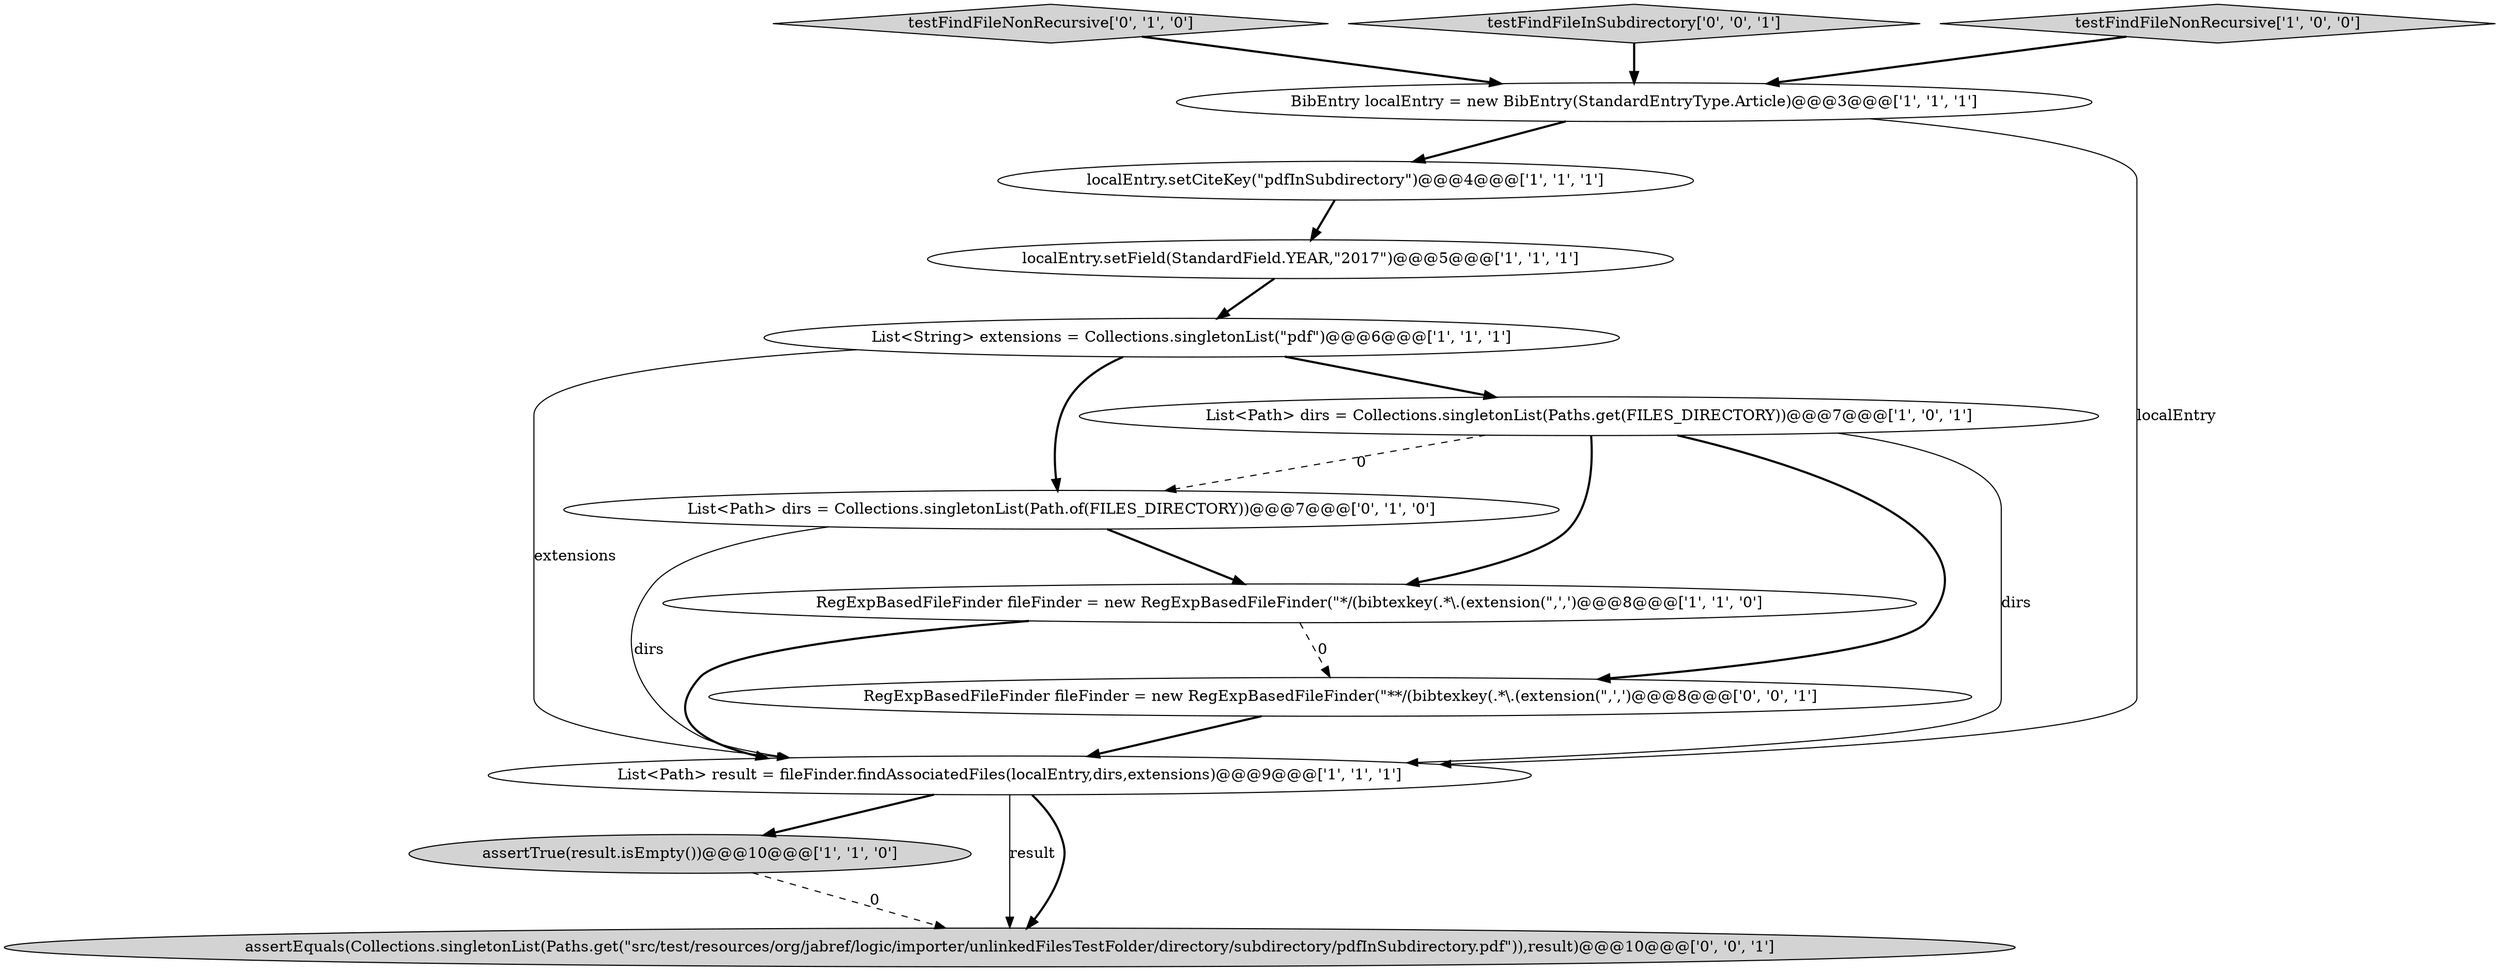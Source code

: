digraph {
7 [style = filled, label = "localEntry.setCiteKey(\"pdfInSubdirectory\")@@@4@@@['1', '1', '1']", fillcolor = white, shape = ellipse image = "AAA0AAABBB1BBB"];
9 [style = filled, label = "testFindFileNonRecursive['0', '1', '0']", fillcolor = lightgray, shape = diamond image = "AAA0AAABBB2BBB"];
5 [style = filled, label = "List<Path> dirs = Collections.singletonList(Paths.get(FILES_DIRECTORY))@@@7@@@['1', '0', '1']", fillcolor = white, shape = ellipse image = "AAA0AAABBB1BBB"];
2 [style = filled, label = "assertTrue(result.isEmpty())@@@10@@@['1', '1', '0']", fillcolor = lightgray, shape = ellipse image = "AAA0AAABBB1BBB"];
12 [style = filled, label = "testFindFileInSubdirectory['0', '0', '1']", fillcolor = lightgray, shape = diamond image = "AAA0AAABBB3BBB"];
0 [style = filled, label = "testFindFileNonRecursive['1', '0', '0']", fillcolor = lightgray, shape = diamond image = "AAA0AAABBB1BBB"];
6 [style = filled, label = "RegExpBasedFileFinder fileFinder = new RegExpBasedFileFinder(\"*/(bibtexkey(.*\\.(extension(\",',')@@@8@@@['1', '1', '0']", fillcolor = white, shape = ellipse image = "AAA0AAABBB1BBB"];
4 [style = filled, label = "localEntry.setField(StandardField.YEAR,\"2017\")@@@5@@@['1', '1', '1']", fillcolor = white, shape = ellipse image = "AAA0AAABBB1BBB"];
10 [style = filled, label = "List<Path> dirs = Collections.singletonList(Path.of(FILES_DIRECTORY))@@@7@@@['0', '1', '0']", fillcolor = white, shape = ellipse image = "AAA1AAABBB2BBB"];
8 [style = filled, label = "List<String> extensions = Collections.singletonList(\"pdf\")@@@6@@@['1', '1', '1']", fillcolor = white, shape = ellipse image = "AAA0AAABBB1BBB"];
11 [style = filled, label = "assertEquals(Collections.singletonList(Paths.get(\"src/test/resources/org/jabref/logic/importer/unlinkedFilesTestFolder/directory/subdirectory/pdfInSubdirectory.pdf\")),result)@@@10@@@['0', '0', '1']", fillcolor = lightgray, shape = ellipse image = "AAA0AAABBB3BBB"];
1 [style = filled, label = "List<Path> result = fileFinder.findAssociatedFiles(localEntry,dirs,extensions)@@@9@@@['1', '1', '1']", fillcolor = white, shape = ellipse image = "AAA0AAABBB1BBB"];
3 [style = filled, label = "BibEntry localEntry = new BibEntry(StandardEntryType.Article)@@@3@@@['1', '1', '1']", fillcolor = white, shape = ellipse image = "AAA0AAABBB1BBB"];
13 [style = filled, label = "RegExpBasedFileFinder fileFinder = new RegExpBasedFileFinder(\"**/(bibtexkey(.*\\.(extension(\",',')@@@8@@@['0', '0', '1']", fillcolor = white, shape = ellipse image = "AAA0AAABBB3BBB"];
1->11 [style = solid, label="result"];
8->5 [style = bold, label=""];
10->6 [style = bold, label=""];
5->1 [style = solid, label="dirs"];
9->3 [style = bold, label=""];
8->1 [style = solid, label="extensions"];
6->13 [style = dashed, label="0"];
4->8 [style = bold, label=""];
0->3 [style = bold, label=""];
3->7 [style = bold, label=""];
5->13 [style = bold, label=""];
1->11 [style = bold, label=""];
7->4 [style = bold, label=""];
12->3 [style = bold, label=""];
10->1 [style = solid, label="dirs"];
13->1 [style = bold, label=""];
5->10 [style = dashed, label="0"];
2->11 [style = dashed, label="0"];
6->1 [style = bold, label=""];
1->2 [style = bold, label=""];
8->10 [style = bold, label=""];
5->6 [style = bold, label=""];
3->1 [style = solid, label="localEntry"];
}
